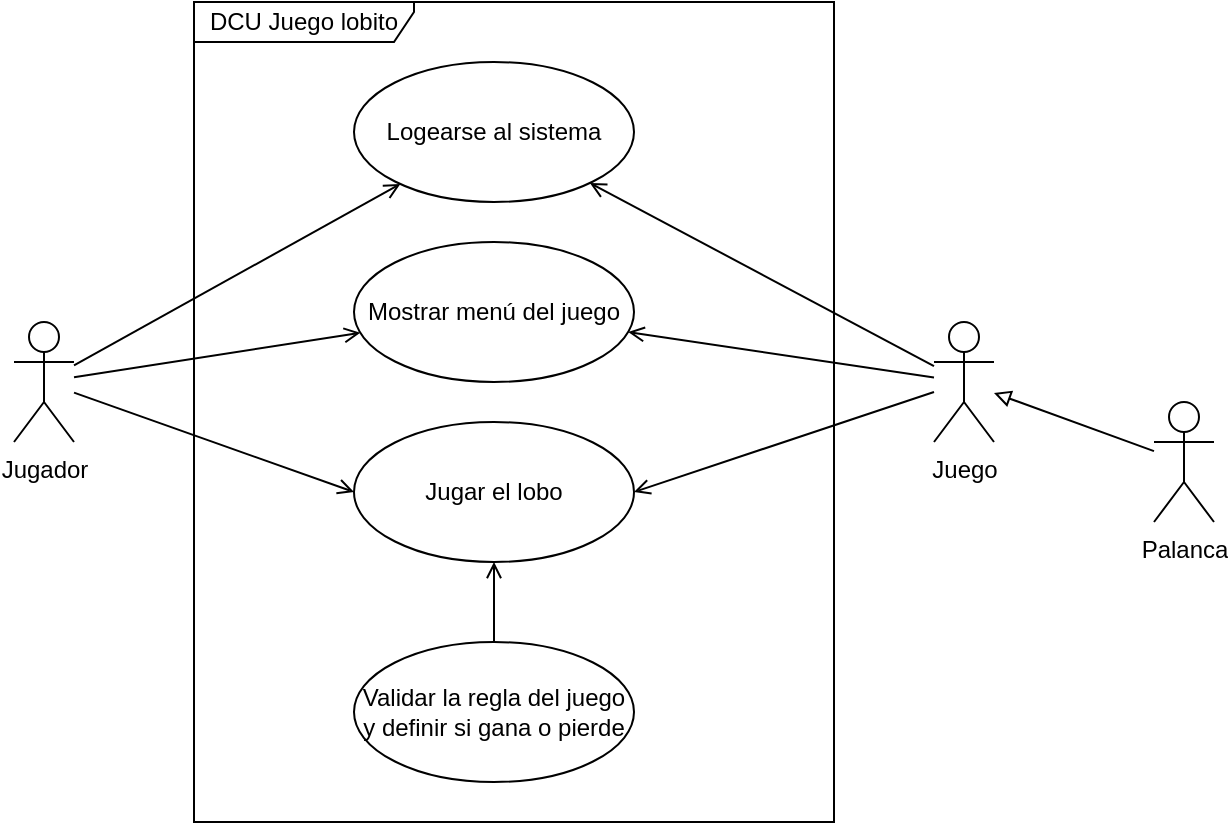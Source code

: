 <mxfile>
    <diagram id="TYnRp9et9lnKM_bVGDcg" name="Page-1">
        <mxGraphModel dx="730" dy="480" grid="1" gridSize="10" guides="1" tooltips="1" connect="1" arrows="1" fold="1" page="1" pageScale="1" pageWidth="827" pageHeight="1169" math="0" shadow="0">
            <root>
                <mxCell id="0"/>
                <mxCell id="1" parent="0"/>
                <mxCell id="9" style="edgeStyle=none;html=1;entryX=0;entryY=0.5;entryDx=0;entryDy=0;endArrow=open;endFill=0;" parent="1" source="2" target="8" edge="1">
                    <mxGeometry relative="1" as="geometry"/>
                </mxCell>
                <mxCell id="12" style="edgeStyle=none;html=1;endArrow=open;endFill=0;" parent="1" source="2" target="11" edge="1">
                    <mxGeometry relative="1" as="geometry"/>
                </mxCell>
                <mxCell id="21" style="edgeStyle=none;html=1;endArrow=open;endFill=0;" edge="1" parent="1" source="2" target="20">
                    <mxGeometry relative="1" as="geometry"/>
                </mxCell>
                <mxCell id="2" value="Jugador&lt;br&gt;" style="shape=umlActor;verticalLabelPosition=bottom;verticalAlign=top;html=1;" parent="1" vertex="1">
                    <mxGeometry x="50" y="210" width="30" height="60" as="geometry"/>
                </mxCell>
                <mxCell id="10" style="edgeStyle=none;html=1;entryX=1;entryY=0.5;entryDx=0;entryDy=0;endArrow=open;endFill=0;" parent="1" source="5" target="8" edge="1">
                    <mxGeometry relative="1" as="geometry"/>
                </mxCell>
                <mxCell id="13" style="edgeStyle=none;html=1;endArrow=open;endFill=0;" parent="1" source="5" target="11" edge="1">
                    <mxGeometry relative="1" as="geometry"/>
                </mxCell>
                <mxCell id="22" style="edgeStyle=none;html=1;endArrow=open;endFill=0;" edge="1" parent="1" source="5" target="20">
                    <mxGeometry relative="1" as="geometry"/>
                </mxCell>
                <mxCell id="5" value="Juego" style="shape=umlActor;verticalLabelPosition=bottom;verticalAlign=top;html=1;" parent="1" vertex="1">
                    <mxGeometry x="510" y="210" width="30" height="60" as="geometry"/>
                </mxCell>
                <mxCell id="7" value="" style="edgeStyle=none;html=1;endArrow=block;endFill=0;" parent="1" source="6" target="5" edge="1">
                    <mxGeometry relative="1" as="geometry">
                        <mxPoint x="420" y="330" as="targetPoint"/>
                    </mxGeometry>
                </mxCell>
                <mxCell id="6" value="Palanca" style="shape=umlActor;verticalLabelPosition=bottom;verticalAlign=top;html=1;" parent="1" vertex="1">
                    <mxGeometry x="620" y="250" width="30" height="60" as="geometry"/>
                </mxCell>
                <mxCell id="8" value="Jugar el lobo" style="ellipse;whiteSpace=wrap;html=1;" parent="1" vertex="1">
                    <mxGeometry x="220" y="260" width="140" height="70" as="geometry"/>
                </mxCell>
                <mxCell id="11" value="Logearse al sistema" style="ellipse;whiteSpace=wrap;html=1;" parent="1" vertex="1">
                    <mxGeometry x="220" y="80" width="140" height="70" as="geometry"/>
                </mxCell>
                <mxCell id="16" style="edgeStyle=none;html=1;endArrow=open;endFill=0;" parent="1" source="15" target="8" edge="1">
                    <mxGeometry relative="1" as="geometry"/>
                </mxCell>
                <mxCell id="15" value="Validar la regla del juego y definir si gana o pierde" style="ellipse;whiteSpace=wrap;html=1;" parent="1" vertex="1">
                    <mxGeometry x="220" y="370" width="140" height="70" as="geometry"/>
                </mxCell>
                <mxCell id="19" value="DCU Juego lobito" style="shape=umlFrame;whiteSpace=wrap;html=1;width=110;height=20;" parent="1" vertex="1">
                    <mxGeometry x="140" y="50" width="320" height="410" as="geometry"/>
                </mxCell>
                <mxCell id="20" value="Mostrar menú del juego" style="ellipse;whiteSpace=wrap;html=1;" vertex="1" parent="1">
                    <mxGeometry x="220" y="170" width="140" height="70" as="geometry"/>
                </mxCell>
            </root>
        </mxGraphModel>
    </diagram>
</mxfile>
